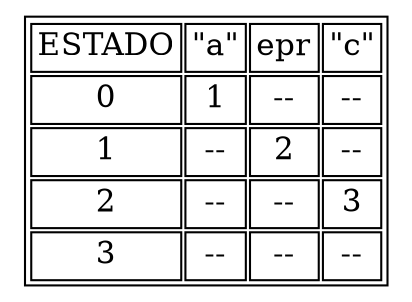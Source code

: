 digraph Grafica{
graph [ratio=fill];
node [label="\N", fontsize=15, shape=plaintext];
graph [bb="0,0,352,154"];arset [label=<
        <TABLE ALIGN="LEFT">
<TR><TD>ESTADO</TD>
<TD>"a"</TD>
<TD>epr</TD>
<TD>"c"</TD>
</TR><TR><TD>0</TD>
<TD>1</TD>
<TD>--</TD>
<TD>--</TD>
</TR><TR><TD>1</TD>
<TD>--</TD>
<TD>2</TD>
<TD>--</TD>
</TR><TR><TD>2</TD>
<TD>--</TD>
<TD>--</TD>
<TD>3</TD>
</TR><TR><TD>3</TD>
<TD>--</TD>
<TD>--</TD>
<TD>--</TD>
</TR></TABLE>
>,];
}